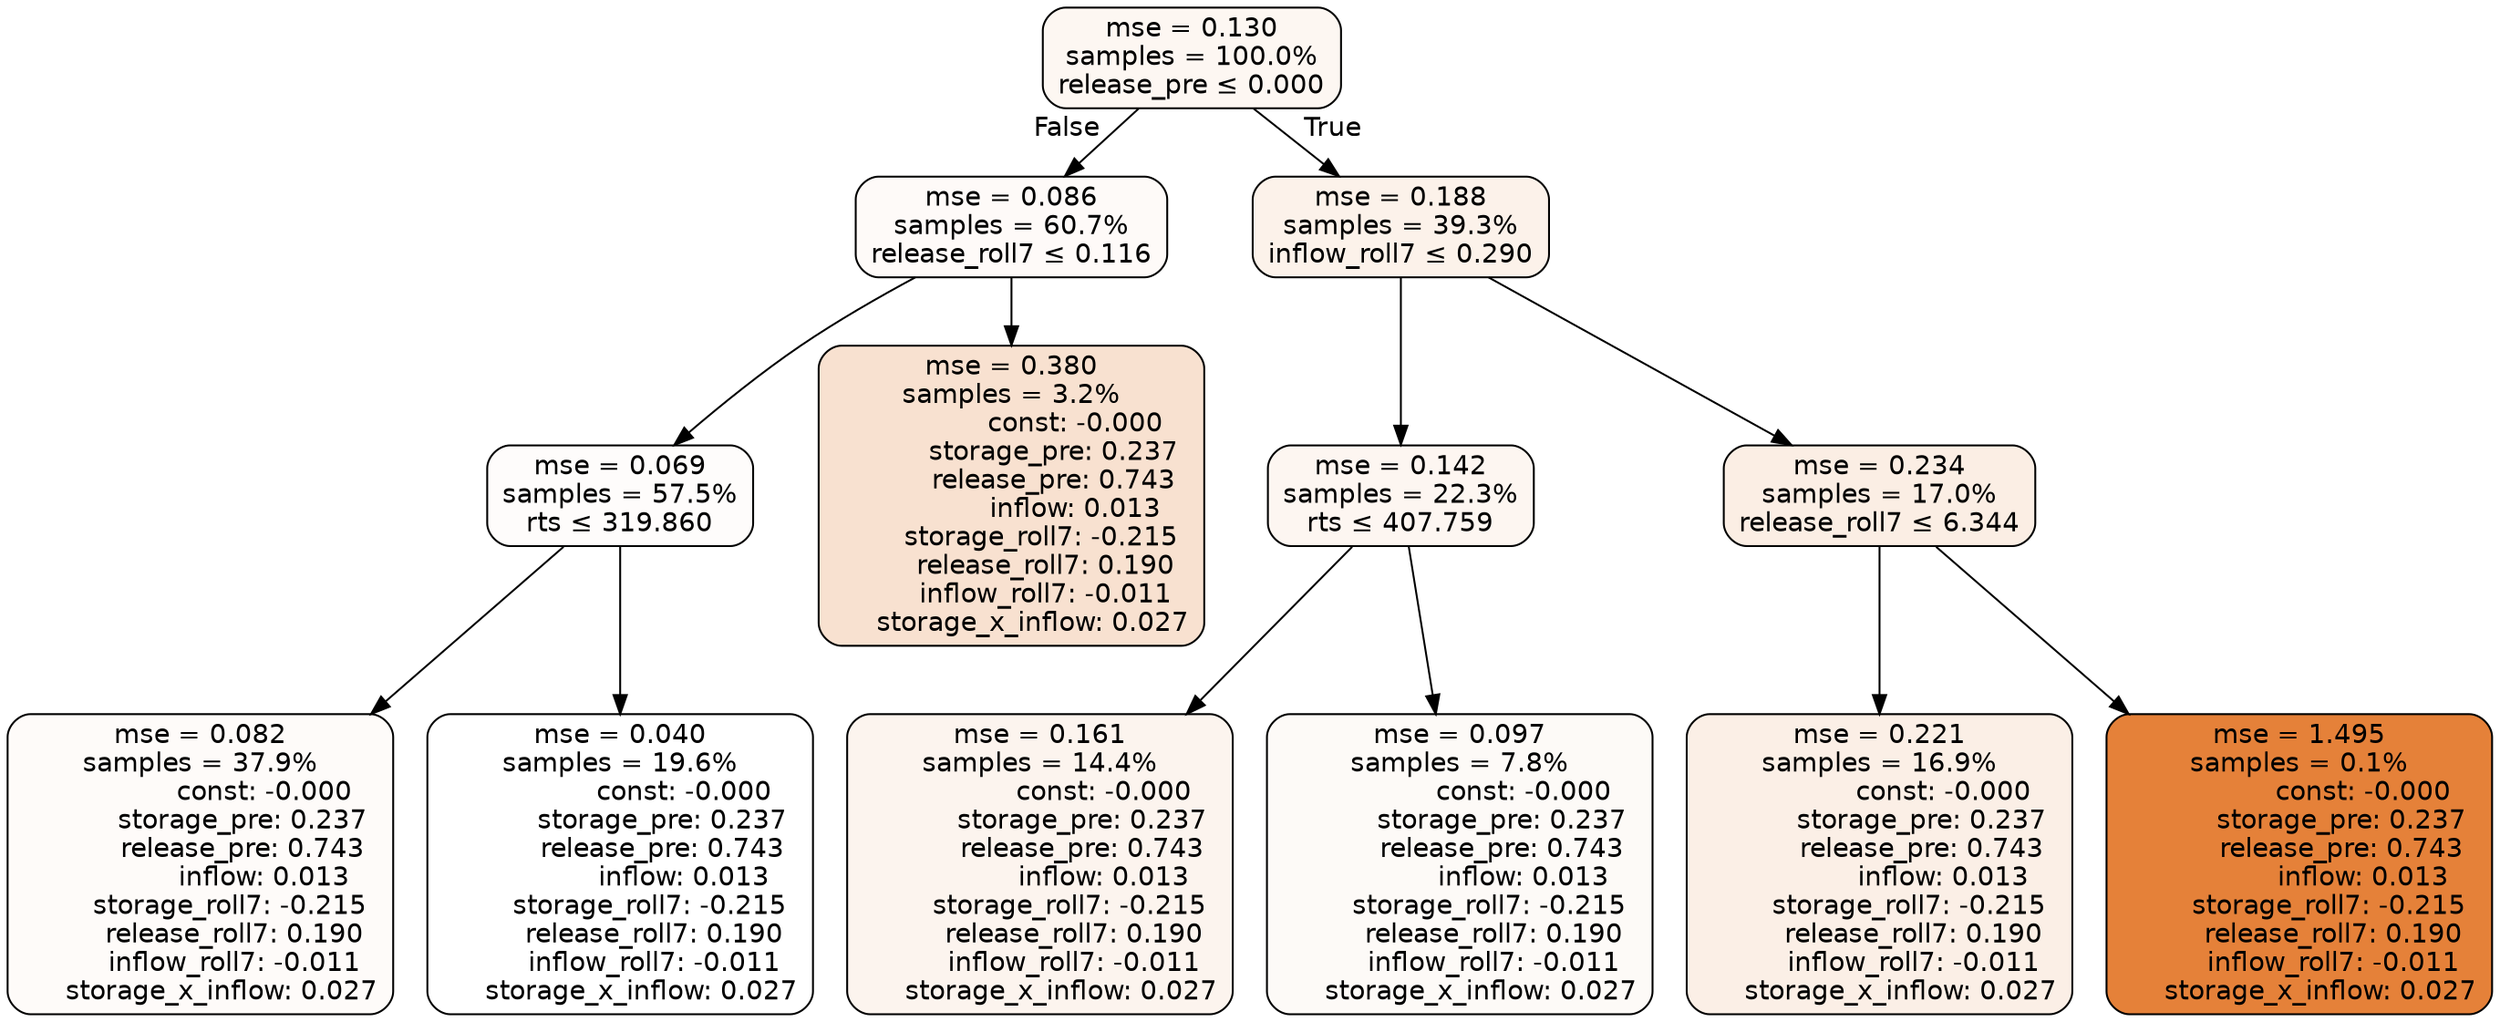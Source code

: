 digraph tree {
node [shape=rectangle, style="filled, rounded", color="black", fontname=helvetica] ;
edge [fontname=helvetica] ;
	"0" [label="mse = 0.130
samples = 100.0%
release_pre &le; 0.000", fillcolor="#fdf7f2"]
	"1" [label="mse = 0.086
samples = 60.7%
release_roll7 &le; 0.116", fillcolor="#fefaf8"]
	"2" [label="mse = 0.069
samples = 57.5%
rts &le; 319.860", fillcolor="#fefcfb"]
	"3" [label="mse = 0.082
samples = 37.9%
               const: -0.000
          storage_pre: 0.237
          release_pre: 0.743
               inflow: 0.013
       storage_roll7: -0.215
        release_roll7: 0.190
        inflow_roll7: -0.011
     storage_x_inflow: 0.027", fillcolor="#fefbf9"]
	"4" [label="mse = 0.040
samples = 19.6%
               const: -0.000
          storage_pre: 0.237
          release_pre: 0.743
               inflow: 0.013
       storage_roll7: -0.215
        release_roll7: 0.190
        inflow_roll7: -0.011
     storage_x_inflow: 0.027", fillcolor="#ffffff"]
	"5" [label="mse = 0.380
samples = 3.2%
               const: -0.000
          storage_pre: 0.237
          release_pre: 0.743
               inflow: 0.013
       storage_roll7: -0.215
        release_roll7: 0.190
        inflow_roll7: -0.011
     storage_x_inflow: 0.027", fillcolor="#f8e1d0"]
	"6" [label="mse = 0.188
samples = 39.3%
inflow_roll7 &le; 0.290", fillcolor="#fcf2ea"]
	"7" [label="mse = 0.142
samples = 22.3%
rts &le; 407.759", fillcolor="#fdf6f1"]
	"8" [label="mse = 0.161
samples = 14.4%
               const: -0.000
          storage_pre: 0.237
          release_pre: 0.743
               inflow: 0.013
       storage_roll7: -0.215
        release_roll7: 0.190
        inflow_roll7: -0.011
     storage_x_inflow: 0.027", fillcolor="#fcf4ee"]
	"9" [label="mse = 0.097
samples = 7.8%
               const: -0.000
          storage_pre: 0.237
          release_pre: 0.743
               inflow: 0.013
       storage_roll7: -0.215
        release_roll7: 0.190
        inflow_roll7: -0.011
     storage_x_inflow: 0.027", fillcolor="#fdfaf7"]
	"10" [label="mse = 0.234
samples = 17.0%
release_roll7 &le; 6.344", fillcolor="#fbeee4"]
	"11" [label="mse = 0.221
samples = 16.9%
               const: -0.000
          storage_pre: 0.237
          release_pre: 0.743
               inflow: 0.013
       storage_roll7: -0.215
        release_roll7: 0.190
        inflow_roll7: -0.011
     storage_x_inflow: 0.027", fillcolor="#fbefe6"]
	"12" [label="mse = 1.495
samples = 0.1%
               const: -0.000
          storage_pre: 0.237
          release_pre: 0.743
               inflow: 0.013
       storage_roll7: -0.215
        release_roll7: 0.190
        inflow_roll7: -0.011
     storage_x_inflow: 0.027", fillcolor="#e58139"]

	"0" -> "1" [labeldistance=2.5, labelangle=45, headlabel="False"]
	"1" -> "2"
	"2" -> "3"
	"2" -> "4"
	"1" -> "5"
	"0" -> "6" [labeldistance=2.5, labelangle=-45, headlabel="True"]
	"6" -> "7"
	"7" -> "8"
	"7" -> "9"
	"6" -> "10"
	"10" -> "11"
	"10" -> "12"
}